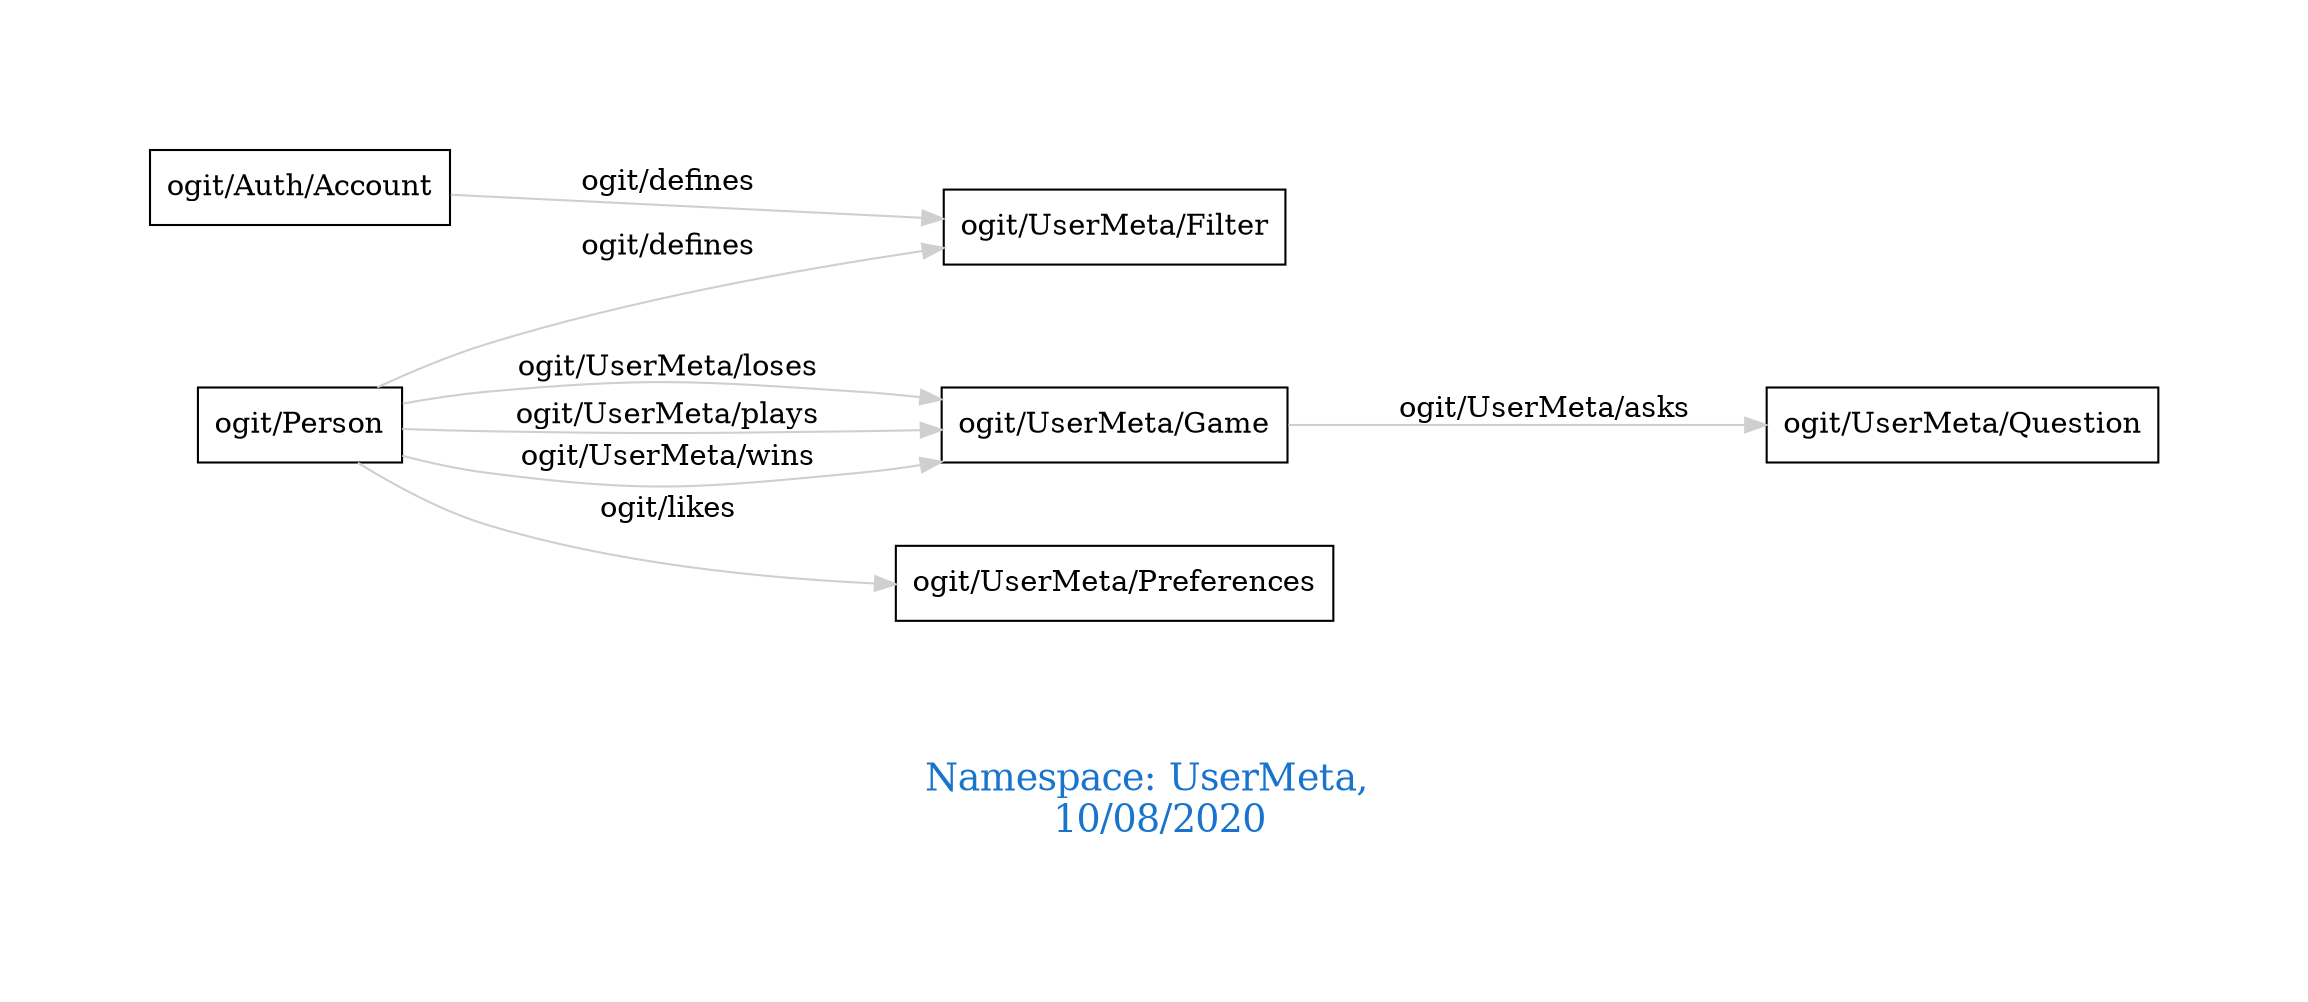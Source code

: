 digraph OGIT_ontology {
 graph [ rankdir= LR,pad=1 
fontsize = 18,
fontcolor= dodgerblue3,label = "\n\n\nNamespace: UserMeta, \n 10/08/2020"];
node[shape=polygon];
edge [  color="gray81"];

   "ogit/Auth/Account" -> "ogit/UserMeta/Filter" [label="   ogit/defines    "];
   "ogit/Person" -> "ogit/UserMeta/Filter" [label="   ogit/defines    "];
   "ogit/UserMeta/Game" -> "ogit/UserMeta/Question" [label="   ogit/UserMeta/asks    "];
   "ogit/Person" -> "ogit/UserMeta/Preferences" [label="   ogit/likes    "];
   "ogit/Person" -> "ogit/UserMeta/Game" [label="   ogit/UserMeta/loses    "];
   "ogit/Person" -> "ogit/UserMeta/Game" [label="   ogit/UserMeta/plays    "];
   "ogit/Person" -> "ogit/UserMeta/Game" [label="   ogit/UserMeta/wins    "];
}
